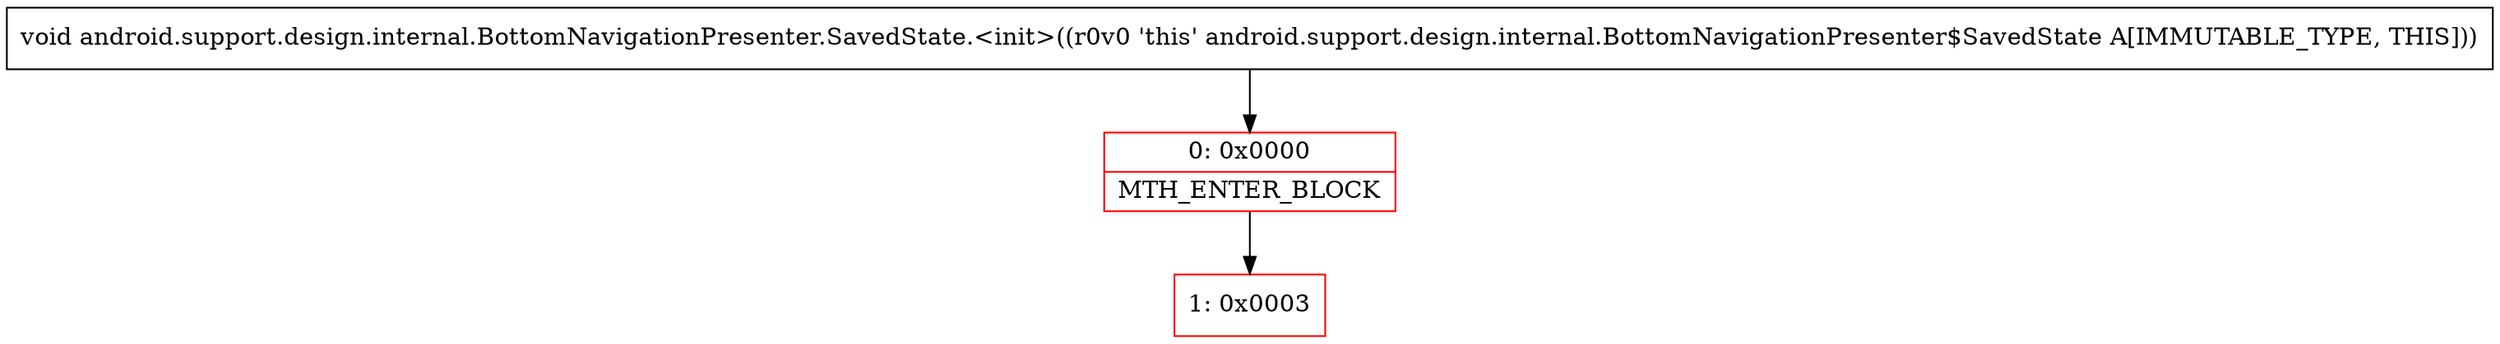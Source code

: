 digraph "CFG forandroid.support.design.internal.BottomNavigationPresenter.SavedState.\<init\>()V" {
subgraph cluster_Region_1485098119 {
label = "R(0)";
node [shape=record,color=blue];
}
Node_0 [shape=record,color=red,label="{0\:\ 0x0000|MTH_ENTER_BLOCK\l}"];
Node_1 [shape=record,color=red,label="{1\:\ 0x0003}"];
MethodNode[shape=record,label="{void android.support.design.internal.BottomNavigationPresenter.SavedState.\<init\>((r0v0 'this' android.support.design.internal.BottomNavigationPresenter$SavedState A[IMMUTABLE_TYPE, THIS])) }"];
MethodNode -> Node_0;
Node_0 -> Node_1;
}

